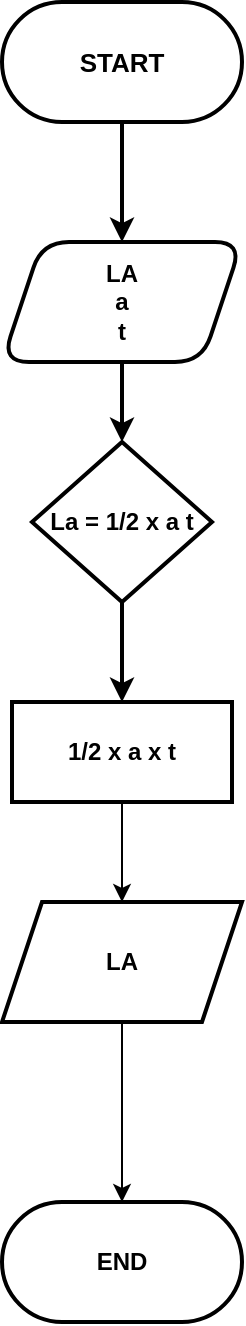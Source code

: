 <mxfile version="22.0.4" type="github">
  <diagram name="Page-1" id="y7x7uEiWC5B7kakjc_xF">
    <mxGraphModel dx="733" dy="392" grid="1" gridSize="10" guides="1" tooltips="1" connect="1" arrows="1" fold="1" page="1" pageScale="1" pageWidth="850" pageHeight="1100" math="0" shadow="0">
      <root>
        <mxCell id="0" />
        <mxCell id="1" parent="0" />
        <mxCell id="SVy1mgNFsp057uZ_BlMZ-3" value="" style="edgeStyle=orthogonalEdgeStyle;rounded=0;orthogonalLoop=1;jettySize=auto;html=1;strokeWidth=2;" edge="1" parent="1" source="SVy1mgNFsp057uZ_BlMZ-1" target="SVy1mgNFsp057uZ_BlMZ-2">
          <mxGeometry relative="1" as="geometry" />
        </mxCell>
        <mxCell id="SVy1mgNFsp057uZ_BlMZ-1" value="&lt;b&gt;&lt;font style=&quot;font-size: 13px;&quot;&gt;START&lt;/font&gt;&lt;/b&gt;" style="rounded=1;whiteSpace=wrap;html=1;arcSize=50;strokeWidth=2;" vertex="1" parent="1">
          <mxGeometry x="360" y="20" width="120" height="60" as="geometry" />
        </mxCell>
        <mxCell id="SVy1mgNFsp057uZ_BlMZ-5" value="" style="edgeStyle=orthogonalEdgeStyle;rounded=0;orthogonalLoop=1;jettySize=auto;html=1;strokeWidth=2;" edge="1" parent="1" source="SVy1mgNFsp057uZ_BlMZ-2" target="SVy1mgNFsp057uZ_BlMZ-4">
          <mxGeometry relative="1" as="geometry" />
        </mxCell>
        <mxCell id="SVy1mgNFsp057uZ_BlMZ-2" value="&lt;div&gt;&lt;b&gt;LA&lt;/b&gt;&lt;/div&gt;&lt;div&gt;&lt;b&gt;a&lt;/b&gt;&lt;/div&gt;&lt;div&gt;&lt;b&gt;t&lt;br&gt;&lt;/b&gt;&lt;/div&gt;" style="shape=parallelogram;perimeter=parallelogramPerimeter;whiteSpace=wrap;html=1;fixedSize=1;rounded=1;arcSize=27;strokeWidth=2;" vertex="1" parent="1">
          <mxGeometry x="360" y="140" width="120" height="60" as="geometry" />
        </mxCell>
        <mxCell id="SVy1mgNFsp057uZ_BlMZ-7" value="" style="edgeStyle=orthogonalEdgeStyle;rounded=0;orthogonalLoop=1;jettySize=auto;html=1;fontStyle=1;strokeWidth=2;" edge="1" parent="1" source="SVy1mgNFsp057uZ_BlMZ-4" target="SVy1mgNFsp057uZ_BlMZ-6">
          <mxGeometry relative="1" as="geometry" />
        </mxCell>
        <mxCell id="SVy1mgNFsp057uZ_BlMZ-4" value="&lt;b&gt;La = 1/2 x a t&lt;/b&gt;" style="rhombus;whiteSpace=wrap;html=1;rounded=1;arcSize=0;strokeWidth=2;" vertex="1" parent="1">
          <mxGeometry x="375" y="240" width="90" height="80" as="geometry" />
        </mxCell>
        <mxCell id="SVy1mgNFsp057uZ_BlMZ-9" value="" style="edgeStyle=orthogonalEdgeStyle;rounded=0;orthogonalLoop=1;jettySize=auto;html=1;" edge="1" parent="1" source="SVy1mgNFsp057uZ_BlMZ-6" target="SVy1mgNFsp057uZ_BlMZ-8">
          <mxGeometry relative="1" as="geometry" />
        </mxCell>
        <mxCell id="SVy1mgNFsp057uZ_BlMZ-6" value="&lt;b&gt;1/2 x a x t&lt;/b&gt;" style="whiteSpace=wrap;html=1;rounded=1;arcSize=0;strokeWidth=2;" vertex="1" parent="1">
          <mxGeometry x="365" y="370" width="110" height="50" as="geometry" />
        </mxCell>
        <mxCell id="SVy1mgNFsp057uZ_BlMZ-11" value="" style="edgeStyle=orthogonalEdgeStyle;rounded=0;orthogonalLoop=1;jettySize=auto;html=1;" edge="1" parent="1" source="SVy1mgNFsp057uZ_BlMZ-8" target="SVy1mgNFsp057uZ_BlMZ-10">
          <mxGeometry relative="1" as="geometry" />
        </mxCell>
        <mxCell id="SVy1mgNFsp057uZ_BlMZ-8" value="&lt;b&gt;LA&lt;/b&gt;" style="shape=parallelogram;perimeter=parallelogramPerimeter;whiteSpace=wrap;html=1;fixedSize=1;rounded=1;arcSize=0;strokeWidth=2;" vertex="1" parent="1">
          <mxGeometry x="360" y="470" width="120" height="60" as="geometry" />
        </mxCell>
        <mxCell id="SVy1mgNFsp057uZ_BlMZ-10" value="&lt;b&gt;END&lt;/b&gt;" style="whiteSpace=wrap;html=1;rounded=1;arcSize=50;strokeWidth=2;" vertex="1" parent="1">
          <mxGeometry x="360" y="620" width="120" height="60" as="geometry" />
        </mxCell>
      </root>
    </mxGraphModel>
  </diagram>
</mxfile>
